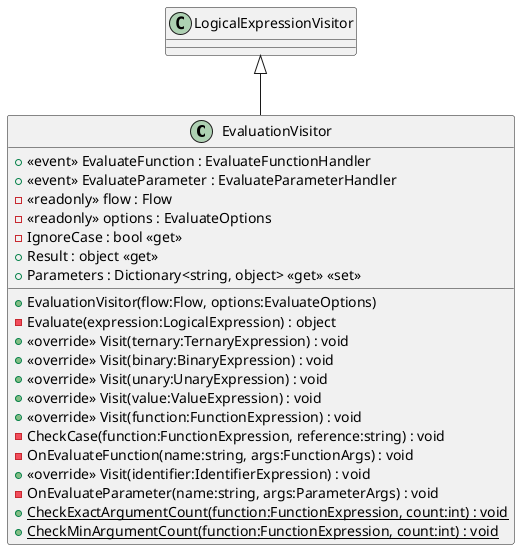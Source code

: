 @startuml
class EvaluationVisitor {
    + EvaluationVisitor(flow:Flow, options:EvaluateOptions)
    +  <<event>> EvaluateFunction : EvaluateFunctionHandler 
    +  <<event>> EvaluateParameter : EvaluateParameterHandler 
    - <<readonly>> flow : Flow
    - <<readonly>> options : EvaluateOptions
    - IgnoreCase : bool <<get>>
    + Result : object <<get>>
    + Parameters : Dictionary<string, object> <<get>> <<set>>
    - Evaluate(expression:LogicalExpression) : object
    + <<override>> Visit(ternary:TernaryExpression) : void
    + <<override>> Visit(binary:BinaryExpression) : void
    + <<override>> Visit(unary:UnaryExpression) : void
    + <<override>> Visit(value:ValueExpression) : void
    + <<override>> Visit(function:FunctionExpression) : void
    - CheckCase(function:FunctionExpression, reference:string) : void
    - OnEvaluateFunction(name:string, args:FunctionArgs) : void
    + <<override>> Visit(identifier:IdentifierExpression) : void
    - OnEvaluateParameter(name:string, args:ParameterArgs) : void
    + {static} CheckExactArgumentCount(function:FunctionExpression, count:int) : void
    + {static} CheckMinArgumentCount(function:FunctionExpression, count:int) : void
}
LogicalExpressionVisitor <|-- EvaluationVisitor
@enduml
